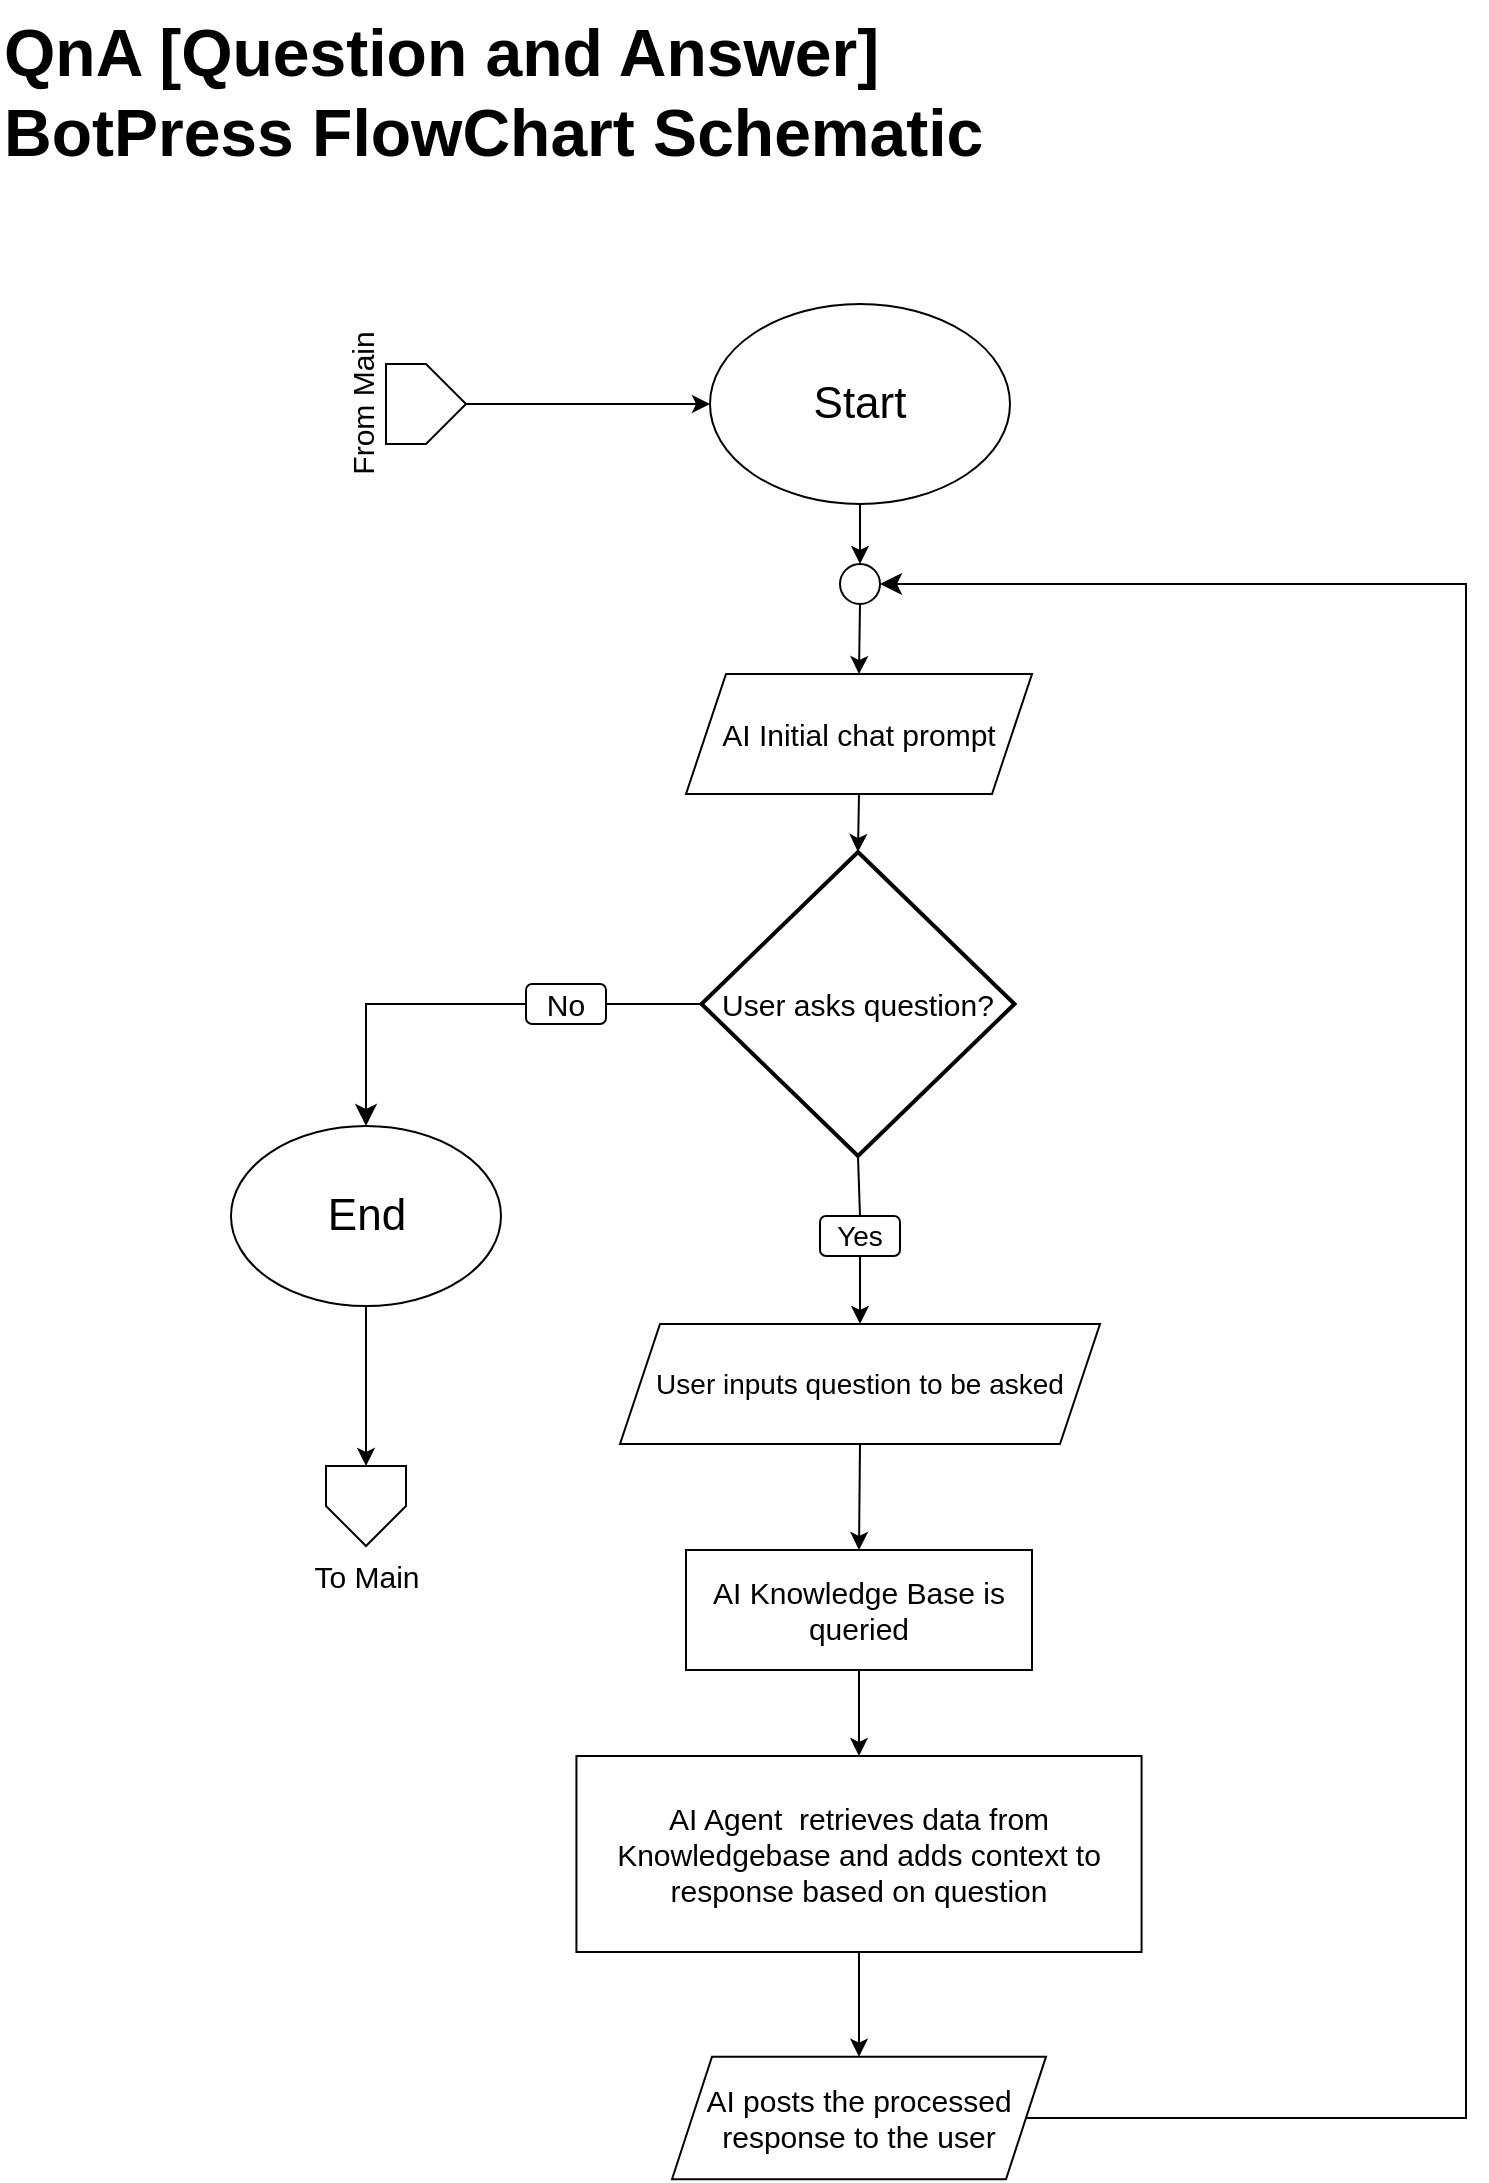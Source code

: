 <mxfile version="24.6.4" type="device">
  <diagram id="C5RBs43oDa-KdzZeNtuy" name="Page-1">
    <mxGraphModel dx="3033" dy="1291" grid="1" gridSize="10" guides="1" tooltips="1" connect="1" arrows="1" fold="1" page="1" pageScale="1" pageWidth="827" pageHeight="1169" math="0" shadow="0">
      <root>
        <mxCell id="WIyWlLk6GJQsqaUBKTNV-0" />
        <mxCell id="WIyWlLk6GJQsqaUBKTNV-1" parent="WIyWlLk6GJQsqaUBKTNV-0" />
        <mxCell id="PlDWtkuzw13zwPokNdiY-0" value="&lt;h1 style=&quot;margin-top: 0px; font-size: 33px;&quot;&gt;QnA [Question and Answer] BotPress FlowChart Schematic&lt;/h1&gt;" style="text;html=1;whiteSpace=wrap;overflow=hidden;rounded=0;fontSize=33;" parent="WIyWlLk6GJQsqaUBKTNV-1" vertex="1">
          <mxGeometry x="-796" y="27" width="493" height="100" as="geometry" />
        </mxCell>
        <mxCell id="PlDWtkuzw13zwPokNdiY-1" value="Start" style="ellipse;whiteSpace=wrap;html=1;fontSize=22;" parent="WIyWlLk6GJQsqaUBKTNV-1" vertex="1">
          <mxGeometry x="-441" y="179" width="150" height="100" as="geometry" />
        </mxCell>
        <mxCell id="PlDWtkuzw13zwPokNdiY-2" value="" style="ellipse;whiteSpace=wrap;html=1;aspect=fixed;" parent="WIyWlLk6GJQsqaUBKTNV-1" vertex="1">
          <mxGeometry x="-376" y="309" width="20" height="20" as="geometry" />
        </mxCell>
        <mxCell id="PlDWtkuzw13zwPokNdiY-4" value="User inputs question to be asked" style="shape=parallelogram;perimeter=parallelogramPerimeter;whiteSpace=wrap;html=1;fixedSize=1;fontSize=14;" parent="WIyWlLk6GJQsqaUBKTNV-1" vertex="1">
          <mxGeometry x="-486" y="689" width="240" height="60" as="geometry" />
        </mxCell>
        <mxCell id="PlDWtkuzw13zwPokNdiY-5" value="AI Initial chat prompt" style="shape=parallelogram;perimeter=parallelogramPerimeter;whiteSpace=wrap;html=1;fixedSize=1;fontSize=15;" parent="WIyWlLk6GJQsqaUBKTNV-1" vertex="1">
          <mxGeometry x="-453" y="364" width="173" height="60" as="geometry" />
        </mxCell>
        <mxCell id="PlDWtkuzw13zwPokNdiY-7" value="AI Knowledge Base is queried" style="rounded=0;whiteSpace=wrap;html=1;fontSize=15;" parent="WIyWlLk6GJQsqaUBKTNV-1" vertex="1">
          <mxGeometry x="-453" y="802" width="173" height="60" as="geometry" />
        </mxCell>
        <mxCell id="PlDWtkuzw13zwPokNdiY-8" value="End" style="ellipse;whiteSpace=wrap;html=1;fontSize=22;" parent="WIyWlLk6GJQsqaUBKTNV-1" vertex="1">
          <mxGeometry x="-680.5" y="590" width="135" height="90" as="geometry" />
        </mxCell>
        <mxCell id="PlDWtkuzw13zwPokNdiY-9" value="To Main" style="verticalLabelPosition=bottom;verticalAlign=top;html=1;shape=offPageConnector;rounded=0;size=0.5;fontSize=15;" parent="WIyWlLk6GJQsqaUBKTNV-1" vertex="1">
          <mxGeometry x="-633" y="760" width="40" height="40" as="geometry" />
        </mxCell>
        <mxCell id="PlDWtkuzw13zwPokNdiY-10" value="User asks question?" style="strokeWidth=2;html=1;shape=mxgraph.flowchart.decision;whiteSpace=wrap;fontSize=15;" parent="WIyWlLk6GJQsqaUBKTNV-1" vertex="1">
          <mxGeometry x="-445.24" y="453" width="156.47" height="152" as="geometry" />
        </mxCell>
        <mxCell id="PlDWtkuzw13zwPokNdiY-12" value="From Main" style="verticalLabelPosition=top;verticalAlign=bottom;html=1;shape=offPageConnector;rounded=0;size=0.5;rotation=-90;labelPosition=center;align=center;fontSize=15;" parent="WIyWlLk6GJQsqaUBKTNV-1" vertex="1">
          <mxGeometry x="-603" y="209" width="40" height="40" as="geometry" />
        </mxCell>
        <mxCell id="PlDWtkuzw13zwPokNdiY-14" value="&lt;font style=&quot;font-size: 15px;&quot;&gt;AI Agent&amp;nbsp; retrieves data from Knowledgebase and adds context to response based on question&lt;/font&gt;" style="rounded=0;whiteSpace=wrap;html=1;" parent="WIyWlLk6GJQsqaUBKTNV-1" vertex="1">
          <mxGeometry x="-507.78" y="905" width="282.57" height="98" as="geometry" />
        </mxCell>
        <mxCell id="PlDWtkuzw13zwPokNdiY-15" value="AI posts the processed response to the user" style="shape=parallelogram;perimeter=parallelogramPerimeter;whiteSpace=wrap;html=1;fixedSize=1;fontSize=15;" parent="WIyWlLk6GJQsqaUBKTNV-1" vertex="1">
          <mxGeometry x="-460" y="1055.34" width="187" height="61.31" as="geometry" />
        </mxCell>
        <mxCell id="PlDWtkuzw13zwPokNdiY-16" value="" style="endArrow=classic;html=1;rounded=0;exitX=0.5;exitY=1;exitDx=0;exitDy=0;entryX=0.5;entryY=0;entryDx=0;entryDy=0;" parent="WIyWlLk6GJQsqaUBKTNV-1" source="PlDWtkuzw13zwPokNdiY-1" target="PlDWtkuzw13zwPokNdiY-2" edge="1">
          <mxGeometry width="50" height="50" relative="1" as="geometry">
            <mxPoint x="-403" y="630" as="sourcePoint" />
            <mxPoint x="-353" y="580" as="targetPoint" />
          </mxGeometry>
        </mxCell>
        <mxCell id="PlDWtkuzw13zwPokNdiY-17" value="" style="endArrow=classic;html=1;rounded=0;exitX=0.5;exitY=1;exitDx=0;exitDy=0;entryX=0.5;entryY=0;entryDx=0;entryDy=0;" parent="WIyWlLk6GJQsqaUBKTNV-1" source="PlDWtkuzw13zwPokNdiY-2" target="PlDWtkuzw13zwPokNdiY-5" edge="1">
          <mxGeometry width="50" height="50" relative="1" as="geometry">
            <mxPoint x="-403" y="630" as="sourcePoint" />
            <mxPoint x="-353" y="580" as="targetPoint" />
          </mxGeometry>
        </mxCell>
        <mxCell id="PlDWtkuzw13zwPokNdiY-18" value="" style="endArrow=classic;html=1;rounded=0;exitX=0.5;exitY=1;exitDx=0;exitDy=0;entryX=0.5;entryY=0;entryDx=0;entryDy=0;entryPerimeter=0;" parent="WIyWlLk6GJQsqaUBKTNV-1" source="PlDWtkuzw13zwPokNdiY-5" target="PlDWtkuzw13zwPokNdiY-10" edge="1">
          <mxGeometry width="50" height="50" relative="1" as="geometry">
            <mxPoint x="-403" y="630" as="sourcePoint" />
            <mxPoint x="-363" y="460" as="targetPoint" />
          </mxGeometry>
        </mxCell>
        <mxCell id="PlDWtkuzw13zwPokNdiY-20" value="" style="endArrow=classic;html=1;rounded=0;exitX=0.5;exitY=1;exitDx=0;exitDy=0;exitPerimeter=0;entryX=0.5;entryY=0;entryDx=0;entryDy=0;" parent="WIyWlLk6GJQsqaUBKTNV-1" source="xS_yA9hG1Nevryn0o6OD-1" target="PlDWtkuzw13zwPokNdiY-4" edge="1">
          <mxGeometry width="50" height="50" relative="1" as="geometry">
            <mxPoint x="-403" y="630" as="sourcePoint" />
            <mxPoint x="-353" y="580" as="targetPoint" />
          </mxGeometry>
        </mxCell>
        <mxCell id="PlDWtkuzw13zwPokNdiY-21" value="" style="endArrow=classic;html=1;rounded=0;exitX=0.5;exitY=1;exitDx=0;exitDy=0;entryX=0.5;entryY=0;entryDx=0;entryDy=0;" parent="WIyWlLk6GJQsqaUBKTNV-1" source="PlDWtkuzw13zwPokNdiY-4" target="PlDWtkuzw13zwPokNdiY-7" edge="1">
          <mxGeometry width="50" height="50" relative="1" as="geometry">
            <mxPoint x="-403" y="682" as="sourcePoint" />
            <mxPoint x="-353" y="632" as="targetPoint" />
          </mxGeometry>
        </mxCell>
        <mxCell id="PlDWtkuzw13zwPokNdiY-22" value="" style="endArrow=classic;html=1;rounded=0;exitX=0.5;exitY=1;exitDx=0;exitDy=0;entryX=0.5;entryY=0;entryDx=0;entryDy=0;" parent="WIyWlLk6GJQsqaUBKTNV-1" source="PlDWtkuzw13zwPokNdiY-7" target="PlDWtkuzw13zwPokNdiY-14" edge="1">
          <mxGeometry width="50" height="50" relative="1" as="geometry">
            <mxPoint x="-403" y="686" as="sourcePoint" />
            <mxPoint x="-353" y="636" as="targetPoint" />
          </mxGeometry>
        </mxCell>
        <mxCell id="PlDWtkuzw13zwPokNdiY-23" value="" style="endArrow=classic;html=1;rounded=0;exitX=0.5;exitY=1;exitDx=0;exitDy=0;entryX=0.5;entryY=0;entryDx=0;entryDy=0;" parent="WIyWlLk6GJQsqaUBKTNV-1" source="PlDWtkuzw13zwPokNdiY-14" target="PlDWtkuzw13zwPokNdiY-15" edge="1">
          <mxGeometry width="50" height="50" relative="1" as="geometry">
            <mxPoint x="-403" y="1104" as="sourcePoint" />
            <mxPoint x="-353" y="1054" as="targetPoint" />
          </mxGeometry>
        </mxCell>
        <mxCell id="PlDWtkuzw13zwPokNdiY-24" value="" style="endArrow=classic;html=1;rounded=0;exitX=0.5;exitY=1;exitDx=0;exitDy=0;entryX=0;entryY=0.5;entryDx=0;entryDy=0;" parent="WIyWlLk6GJQsqaUBKTNV-1" source="PlDWtkuzw13zwPokNdiY-12" target="PlDWtkuzw13zwPokNdiY-1" edge="1">
          <mxGeometry width="50" height="50" relative="1" as="geometry">
            <mxPoint x="-403" y="460" as="sourcePoint" />
            <mxPoint x="-353" y="410" as="targetPoint" />
          </mxGeometry>
        </mxCell>
        <mxCell id="PlDWtkuzw13zwPokNdiY-25" value="" style="edgeStyle=segmentEdgeStyle;endArrow=classic;html=1;curved=0;rounded=0;endSize=8;startSize=8;exitX=0;exitY=0.5;exitDx=0;exitDy=0;exitPerimeter=0;entryX=0.5;entryY=0;entryDx=0;entryDy=0;" parent="WIyWlLk6GJQsqaUBKTNV-1" source="xS_yA9hG1Nevryn0o6OD-0" target="PlDWtkuzw13zwPokNdiY-8" edge="1">
          <mxGeometry width="50" height="50" relative="1" as="geometry">
            <mxPoint x="-403" y="460" as="sourcePoint" />
            <mxPoint x="-353" y="410" as="targetPoint" />
          </mxGeometry>
        </mxCell>
        <mxCell id="PlDWtkuzw13zwPokNdiY-26" value="" style="endArrow=classic;html=1;rounded=0;exitX=0.5;exitY=1;exitDx=0;exitDy=0;entryX=0.5;entryY=0;entryDx=0;entryDy=0;" parent="WIyWlLk6GJQsqaUBKTNV-1" source="PlDWtkuzw13zwPokNdiY-8" target="PlDWtkuzw13zwPokNdiY-9" edge="1">
          <mxGeometry width="50" height="50" relative="1" as="geometry">
            <mxPoint x="-403" y="460" as="sourcePoint" />
            <mxPoint x="-353" y="410" as="targetPoint" />
          </mxGeometry>
        </mxCell>
        <mxCell id="PlDWtkuzw13zwPokNdiY-27" value="" style="edgeStyle=elbowEdgeStyle;elbow=horizontal;endArrow=classic;html=1;curved=0;rounded=0;endSize=8;startSize=8;entryX=1;entryY=0.5;entryDx=0;entryDy=0;exitX=1;exitY=0.5;exitDx=0;exitDy=0;" parent="WIyWlLk6GJQsqaUBKTNV-1" source="PlDWtkuzw13zwPokNdiY-15" target="PlDWtkuzw13zwPokNdiY-2" edge="1">
          <mxGeometry width="50" height="50" relative="1" as="geometry">
            <mxPoint x="-243" y="980" as="sourcePoint" />
            <mxPoint x="-353" y="610" as="targetPoint" />
            <Array as="points">
              <mxPoint x="-63" y="670" />
            </Array>
          </mxGeometry>
        </mxCell>
        <mxCell id="xS_yA9hG1Nevryn0o6OD-1" value="Yes" style="rounded=1;whiteSpace=wrap;html=1;fontSize=14;" vertex="1" parent="WIyWlLk6GJQsqaUBKTNV-1">
          <mxGeometry x="-386" y="635" width="40" height="20" as="geometry" />
        </mxCell>
        <mxCell id="xS_yA9hG1Nevryn0o6OD-3" value="" style="edgeStyle=segmentEdgeStyle;endArrow=classic;html=1;curved=0;rounded=0;endSize=8;startSize=8;exitX=0;exitY=0.5;exitDx=0;exitDy=0;exitPerimeter=0;entryX=0.5;entryY=0;entryDx=0;entryDy=0;" edge="1" parent="WIyWlLk6GJQsqaUBKTNV-1" source="PlDWtkuzw13zwPokNdiY-10" target="xS_yA9hG1Nevryn0o6OD-0">
          <mxGeometry width="50" height="50" relative="1" as="geometry">
            <mxPoint x="-437" y="529" as="sourcePoint" />
            <mxPoint x="-613" y="590" as="targetPoint" />
          </mxGeometry>
        </mxCell>
        <mxCell id="xS_yA9hG1Nevryn0o6OD-0" value="No" style="rounded=1;whiteSpace=wrap;html=1;fontSize=15;" vertex="1" parent="WIyWlLk6GJQsqaUBKTNV-1">
          <mxGeometry x="-533" y="519" width="40" height="20" as="geometry" />
        </mxCell>
        <mxCell id="xS_yA9hG1Nevryn0o6OD-4" value="" style="endArrow=none;html=1;rounded=0;entryX=0.5;entryY=1;entryDx=0;entryDy=0;entryPerimeter=0;exitX=0.5;exitY=0;exitDx=0;exitDy=0;" edge="1" parent="WIyWlLk6GJQsqaUBKTNV-1" source="xS_yA9hG1Nevryn0o6OD-1" target="PlDWtkuzw13zwPokNdiY-10">
          <mxGeometry width="50" height="50" relative="1" as="geometry">
            <mxPoint x="-383" y="755" as="sourcePoint" />
            <mxPoint x="-333" y="705" as="targetPoint" />
          </mxGeometry>
        </mxCell>
      </root>
    </mxGraphModel>
  </diagram>
</mxfile>
